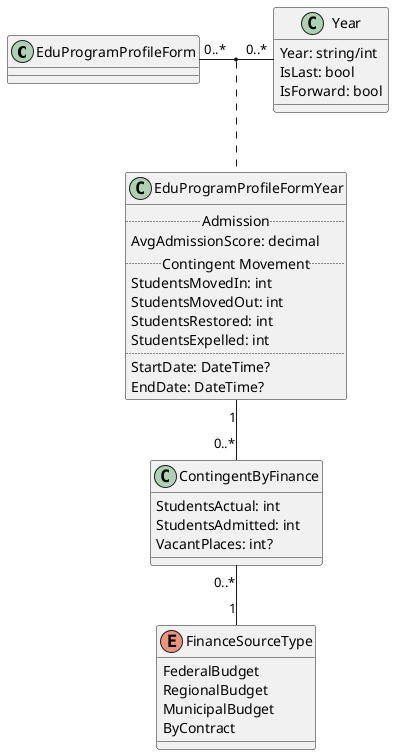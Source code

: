 @startuml Contingent

EduProgramProfileForm "0..*" - "0..*" Year
(EduProgramProfileForm, Year) .. EduProgramProfileFormYear 

ContingentByFinance "0..*" -- "1" FinanceSourceType
EduProgramProfileFormYear "1" -- "0..*" ContingentByFinance

class EduProgramProfileFormYear {
    .. Admission ..
    AvgAdmissionScore: decimal
    .. Contingent Movement ..
    StudentsMovedIn: int
    StudentsMovedOut: int
    StudentsRestored: int
    StudentsExpelled: int
    ..
    StartDate: DateTime?
    EndDate: DateTime?
}

class ContingentByFinance {
    StudentsActual: int
    StudentsAdmitted: int
    VacantPlaces: int?
}

class Year {
    Year: string/int
    IsLast: bool
    IsForward: bool
}

enum FinanceSourceType {
    FederalBudget
    RegionalBudget
    MunicipalBudget
    ByContract
}

@enduml
